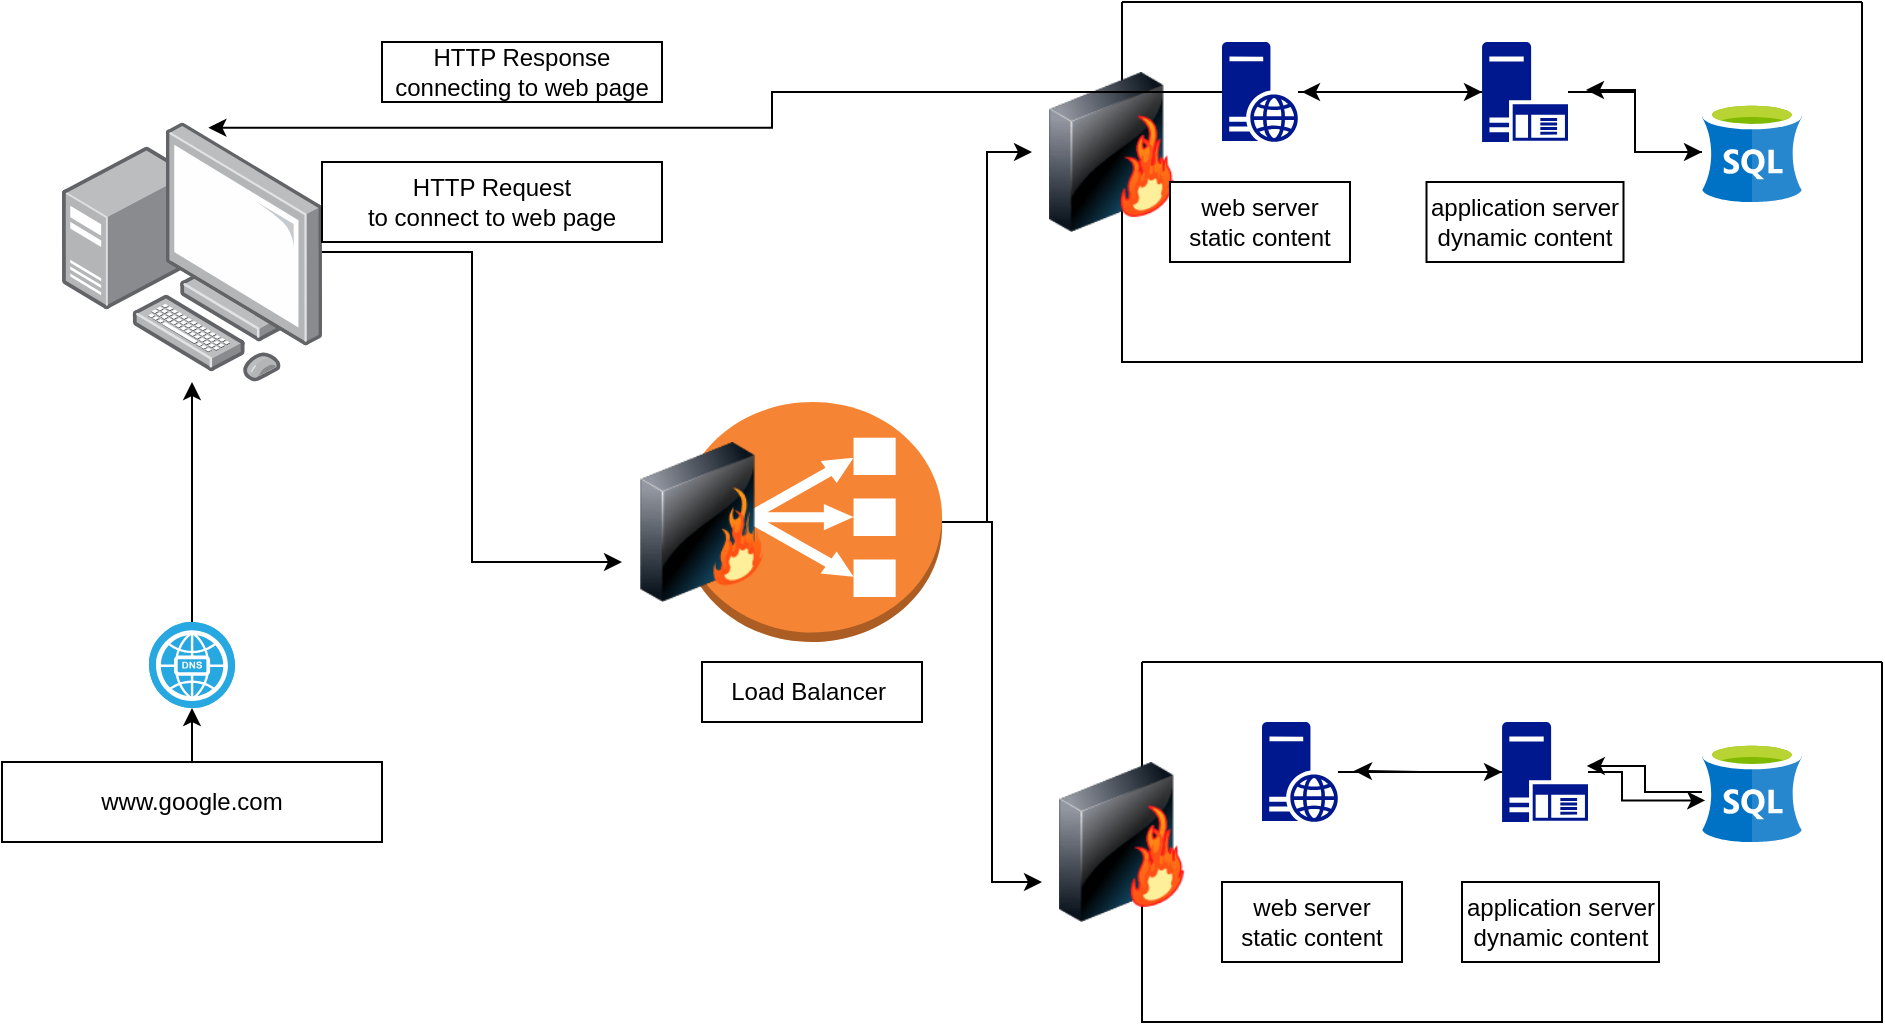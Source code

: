 <mxfile version="23.0.2" type="github">
  <diagram name="Page-1" id="saoyoijAeDd4yDNDcfQc">
    <mxGraphModel dx="1644" dy="454" grid="1" gridSize="10" guides="1" tooltips="1" connect="1" arrows="1" fold="1" page="1" pageScale="1" pageWidth="850" pageHeight="1100" math="0" shadow="0">
      <root>
        <mxCell id="0" />
        <mxCell id="1" parent="0" />
        <mxCell id="Yz-v0TC8eiI26obfN1uH-1" value="" style="swimlane;startSize=0;" vertex="1" parent="1">
          <mxGeometry x="400" y="370" width="370" height="180" as="geometry" />
        </mxCell>
        <mxCell id="Yz-v0TC8eiI26obfN1uH-39" value="" style="edgeStyle=orthogonalEdgeStyle;rounded=0;orthogonalLoop=1;jettySize=auto;html=1;" edge="1" parent="Yz-v0TC8eiI26obfN1uH-1" source="Yz-v0TC8eiI26obfN1uH-3" target="Yz-v0TC8eiI26obfN1uH-5">
          <mxGeometry relative="1" as="geometry" />
        </mxCell>
        <mxCell id="Yz-v0TC8eiI26obfN1uH-3" value="" style="sketch=0;aspect=fixed;pointerEvents=1;shadow=0;dashed=0;html=1;strokeColor=none;labelPosition=center;verticalLabelPosition=bottom;verticalAlign=top;align=center;fillColor=#00188D;shape=mxgraph.mscae.enterprise.web_server" vertex="1" parent="Yz-v0TC8eiI26obfN1uH-1">
          <mxGeometry x="60" y="30" width="38" height="50" as="geometry" />
        </mxCell>
        <mxCell id="Yz-v0TC8eiI26obfN1uH-5" value="" style="sketch=0;aspect=fixed;pointerEvents=1;shadow=0;dashed=0;html=1;strokeColor=none;labelPosition=center;verticalLabelPosition=bottom;verticalAlign=top;align=center;fillColor=#00188D;shape=mxgraph.mscae.enterprise.application_server" vertex="1" parent="Yz-v0TC8eiI26obfN1uH-1">
          <mxGeometry x="180" y="30" width="43" height="50" as="geometry" />
        </mxCell>
        <mxCell id="Yz-v0TC8eiI26obfN1uH-7" value="" style="image;sketch=0;aspect=fixed;html=1;points=[];align=center;fontSize=12;image=img/lib/mscae/dep/SQL_Server_Stretch_DB.svg;" vertex="1" parent="Yz-v0TC8eiI26obfN1uH-1">
          <mxGeometry x="280" y="40" width="50" height="50" as="geometry" />
        </mxCell>
        <mxCell id="Yz-v0TC8eiI26obfN1uH-18" value="web server&lt;br&gt;static content" style="rounded=0;whiteSpace=wrap;html=1;" vertex="1" parent="Yz-v0TC8eiI26obfN1uH-1">
          <mxGeometry x="40" y="110" width="90" height="40" as="geometry" />
        </mxCell>
        <mxCell id="Yz-v0TC8eiI26obfN1uH-19" value="application server&lt;br&gt;dynamic content" style="rounded=0;whiteSpace=wrap;html=1;" vertex="1" parent="Yz-v0TC8eiI26obfN1uH-1">
          <mxGeometry x="160" y="110" width="98.5" height="40" as="geometry" />
        </mxCell>
        <mxCell id="Yz-v0TC8eiI26obfN1uH-40" style="edgeStyle=orthogonalEdgeStyle;rounded=0;orthogonalLoop=1;jettySize=auto;html=1;entryX=1.211;entryY=0.488;entryDx=0;entryDy=0;entryPerimeter=0;" edge="1" parent="Yz-v0TC8eiI26obfN1uH-1" source="Yz-v0TC8eiI26obfN1uH-5" target="Yz-v0TC8eiI26obfN1uH-3">
          <mxGeometry relative="1" as="geometry" />
        </mxCell>
        <mxCell id="Yz-v0TC8eiI26obfN1uH-41" style="edgeStyle=orthogonalEdgeStyle;rounded=0;orthogonalLoop=1;jettySize=auto;html=1;entryX=0.032;entryY=0.584;entryDx=0;entryDy=0;entryPerimeter=0;" edge="1" parent="Yz-v0TC8eiI26obfN1uH-1" source="Yz-v0TC8eiI26obfN1uH-5" target="Yz-v0TC8eiI26obfN1uH-7">
          <mxGeometry relative="1" as="geometry">
            <Array as="points">
              <mxPoint x="240" y="55" />
              <mxPoint x="240" y="69" />
            </Array>
          </mxGeometry>
        </mxCell>
        <mxCell id="Yz-v0TC8eiI26obfN1uH-42" style="edgeStyle=orthogonalEdgeStyle;rounded=0;orthogonalLoop=1;jettySize=auto;html=1;entryX=0.986;entryY=0.44;entryDx=0;entryDy=0;entryPerimeter=0;" edge="1" parent="Yz-v0TC8eiI26obfN1uH-1" source="Yz-v0TC8eiI26obfN1uH-7" target="Yz-v0TC8eiI26obfN1uH-5">
          <mxGeometry relative="1" as="geometry" />
        </mxCell>
        <mxCell id="Yz-v0TC8eiI26obfN1uH-2" value="" style="swimlane;startSize=0;" vertex="1" parent="1">
          <mxGeometry x="390" y="40" width="370" height="180" as="geometry" />
        </mxCell>
        <mxCell id="Yz-v0TC8eiI26obfN1uH-4" value="" style="sketch=0;aspect=fixed;pointerEvents=1;shadow=0;dashed=0;html=1;strokeColor=none;labelPosition=center;verticalLabelPosition=bottom;verticalAlign=top;align=center;fillColor=#00188D;shape=mxgraph.mscae.enterprise.web_server" vertex="1" parent="Yz-v0TC8eiI26obfN1uH-2">
          <mxGeometry x="50" y="20" width="38" height="50" as="geometry" />
        </mxCell>
        <mxCell id="Yz-v0TC8eiI26obfN1uH-36" style="edgeStyle=orthogonalEdgeStyle;rounded=0;orthogonalLoop=1;jettySize=auto;html=1;" edge="1" parent="Yz-v0TC8eiI26obfN1uH-2" source="Yz-v0TC8eiI26obfN1uH-6">
          <mxGeometry relative="1" as="geometry">
            <mxPoint x="90" y="45" as="targetPoint" />
          </mxGeometry>
        </mxCell>
        <mxCell id="Yz-v0TC8eiI26obfN1uH-37" style="edgeStyle=orthogonalEdgeStyle;rounded=0;orthogonalLoop=1;jettySize=auto;html=1;" edge="1" parent="Yz-v0TC8eiI26obfN1uH-2" source="Yz-v0TC8eiI26obfN1uH-6" target="Yz-v0TC8eiI26obfN1uH-8">
          <mxGeometry relative="1" as="geometry" />
        </mxCell>
        <mxCell id="Yz-v0TC8eiI26obfN1uH-6" value="" style="sketch=0;aspect=fixed;pointerEvents=1;shadow=0;dashed=0;html=1;strokeColor=none;labelPosition=center;verticalLabelPosition=bottom;verticalAlign=top;align=center;fillColor=#00188D;shape=mxgraph.mscae.enterprise.application_server" vertex="1" parent="Yz-v0TC8eiI26obfN1uH-2">
          <mxGeometry x="180" y="20" width="43" height="50" as="geometry" />
        </mxCell>
        <mxCell id="Yz-v0TC8eiI26obfN1uH-8" value="" style="image;sketch=0;aspect=fixed;html=1;points=[];align=center;fontSize=12;image=img/lib/mscae/dep/SQL_Server_Stretch_DB.svg;" vertex="1" parent="Yz-v0TC8eiI26obfN1uH-2">
          <mxGeometry x="290" y="50" width="50" height="50" as="geometry" />
        </mxCell>
        <mxCell id="Yz-v0TC8eiI26obfN1uH-10" value="" style="image;html=1;image=img/lib/clip_art/networking/Firewall-page1_128x128.png" vertex="1" parent="Yz-v0TC8eiI26obfN1uH-2">
          <mxGeometry x="-45" y="35" width="80" height="80" as="geometry" />
        </mxCell>
        <mxCell id="Yz-v0TC8eiI26obfN1uH-13" value="web server&lt;br&gt;static content" style="rounded=0;whiteSpace=wrap;html=1;" vertex="1" parent="Yz-v0TC8eiI26obfN1uH-2">
          <mxGeometry x="24" y="90" width="90" height="40" as="geometry" />
        </mxCell>
        <mxCell id="Yz-v0TC8eiI26obfN1uH-17" value="application server&lt;br&gt;dynamic content" style="rounded=0;whiteSpace=wrap;html=1;" vertex="1" parent="Yz-v0TC8eiI26obfN1uH-2">
          <mxGeometry x="152.25" y="90" width="98.5" height="40" as="geometry" />
        </mxCell>
        <mxCell id="Yz-v0TC8eiI26obfN1uH-35" style="edgeStyle=orthogonalEdgeStyle;rounded=0;orthogonalLoop=1;jettySize=auto;html=1;entryX=0;entryY=0.5;entryDx=0;entryDy=0;entryPerimeter=0;" edge="1" parent="Yz-v0TC8eiI26obfN1uH-2" source="Yz-v0TC8eiI26obfN1uH-4" target="Yz-v0TC8eiI26obfN1uH-6">
          <mxGeometry relative="1" as="geometry" />
        </mxCell>
        <mxCell id="Yz-v0TC8eiI26obfN1uH-38" style="edgeStyle=orthogonalEdgeStyle;rounded=0;orthogonalLoop=1;jettySize=auto;html=1;entryX=1.209;entryY=0.48;entryDx=0;entryDy=0;entryPerimeter=0;" edge="1" parent="Yz-v0TC8eiI26obfN1uH-2" source="Yz-v0TC8eiI26obfN1uH-8" target="Yz-v0TC8eiI26obfN1uH-6">
          <mxGeometry relative="1" as="geometry" />
        </mxCell>
        <mxCell id="Yz-v0TC8eiI26obfN1uH-11" value="" style="image;html=1;image=img/lib/clip_art/networking/Firewall-page1_128x128.png" vertex="1" parent="1">
          <mxGeometry x="350" y="420" width="80" height="80" as="geometry" />
        </mxCell>
        <mxCell id="Yz-v0TC8eiI26obfN1uH-43" style="edgeStyle=orthogonalEdgeStyle;rounded=0;orthogonalLoop=1;jettySize=auto;html=1;entryX=0;entryY=0.5;entryDx=0;entryDy=0;" edge="1" parent="1" source="Yz-v0TC8eiI26obfN1uH-20" target="Yz-v0TC8eiI26obfN1uH-10">
          <mxGeometry relative="1" as="geometry" />
        </mxCell>
        <mxCell id="Yz-v0TC8eiI26obfN1uH-44" style="edgeStyle=orthogonalEdgeStyle;rounded=0;orthogonalLoop=1;jettySize=auto;html=1;entryX=0;entryY=0.75;entryDx=0;entryDy=0;" edge="1" parent="1" source="Yz-v0TC8eiI26obfN1uH-20" target="Yz-v0TC8eiI26obfN1uH-11">
          <mxGeometry relative="1" as="geometry" />
        </mxCell>
        <mxCell id="Yz-v0TC8eiI26obfN1uH-20" value="" style="outlineConnect=0;dashed=0;verticalLabelPosition=bottom;verticalAlign=top;align=center;html=1;shape=mxgraph.aws3.classic_load_balancer;fillColor=#F58534;gradientColor=none;" vertex="1" parent="1">
          <mxGeometry x="170" y="240" width="130" height="120" as="geometry" />
        </mxCell>
        <mxCell id="Yz-v0TC8eiI26obfN1uH-33" style="edgeStyle=orthogonalEdgeStyle;rounded=0;orthogonalLoop=1;jettySize=auto;html=1;entryX=0;entryY=0.75;entryDx=0;entryDy=0;" edge="1" parent="1" source="Yz-v0TC8eiI26obfN1uH-21" target="Yz-v0TC8eiI26obfN1uH-32">
          <mxGeometry relative="1" as="geometry" />
        </mxCell>
        <mxCell id="Yz-v0TC8eiI26obfN1uH-21" value="" style="image;points=[];aspect=fixed;html=1;align=center;shadow=0;dashed=0;image=img/lib/allied_telesis/computer_and_terminals/Personal_Computer_with_Server.svg;" vertex="1" parent="1">
          <mxGeometry x="-140" y="100" width="130" height="130" as="geometry" />
        </mxCell>
        <mxCell id="Yz-v0TC8eiI26obfN1uH-30" style="edgeStyle=orthogonalEdgeStyle;rounded=0;orthogonalLoop=1;jettySize=auto;html=1;" edge="1" parent="1" source="Yz-v0TC8eiI26obfN1uH-22" target="Yz-v0TC8eiI26obfN1uH-21">
          <mxGeometry relative="1" as="geometry" />
        </mxCell>
        <mxCell id="Yz-v0TC8eiI26obfN1uH-22" value="" style="fillColor=#28A8E0;verticalLabelPosition=bottom;sketch=0;html=1;strokeColor=#ffffff;verticalAlign=top;align=center;points=[[0.145,0.145,0],[0.5,0,0],[0.855,0.145,0],[1,0.5,0],[0.855,0.855,0],[0.5,1,0],[0.145,0.855,0],[0,0.5,0]];pointerEvents=1;shape=mxgraph.cisco_safe.compositeIcon;bgIcon=ellipse;resIcon=mxgraph.cisco_safe.capability.dns;" vertex="1" parent="1">
          <mxGeometry x="-96.5" y="350" width="43" height="43" as="geometry" />
        </mxCell>
        <mxCell id="Yz-v0TC8eiI26obfN1uH-23" value="www.google.com" style="rounded=0;whiteSpace=wrap;html=1;" vertex="1" parent="1">
          <mxGeometry x="-170" y="420" width="190" height="40" as="geometry" />
        </mxCell>
        <mxCell id="Yz-v0TC8eiI26obfN1uH-25" value="HTTP Request&lt;br&gt;to connect to web page" style="rounded=0;whiteSpace=wrap;html=1;" vertex="1" parent="1">
          <mxGeometry x="-10" y="120" width="170" height="40" as="geometry" />
        </mxCell>
        <mxCell id="Yz-v0TC8eiI26obfN1uH-26" style="edgeStyle=orthogonalEdgeStyle;rounded=0;orthogonalLoop=1;jettySize=auto;html=1;" edge="1" parent="1" source="Yz-v0TC8eiI26obfN1uH-23">
          <mxGeometry relative="1" as="geometry">
            <mxPoint x="-75" y="393" as="targetPoint" />
          </mxGeometry>
        </mxCell>
        <mxCell id="Yz-v0TC8eiI26obfN1uH-31" value="Load Balancer&amp;nbsp;" style="rounded=0;whiteSpace=wrap;html=1;" vertex="1" parent="1">
          <mxGeometry x="180" y="370" width="110" height="30" as="geometry" />
        </mxCell>
        <mxCell id="Yz-v0TC8eiI26obfN1uH-32" value="" style="image;html=1;image=img/lib/clip_art/networking/Firewall_128x128.png" vertex="1" parent="1">
          <mxGeometry x="140" y="260" width="80" height="80" as="geometry" />
        </mxCell>
        <mxCell id="Yz-v0TC8eiI26obfN1uH-45" style="edgeStyle=orthogonalEdgeStyle;rounded=0;orthogonalLoop=1;jettySize=auto;html=1;entryX=0.563;entryY=0.022;entryDx=0;entryDy=0;entryPerimeter=0;" edge="1" parent="1" source="Yz-v0TC8eiI26obfN1uH-4" target="Yz-v0TC8eiI26obfN1uH-21">
          <mxGeometry relative="1" as="geometry" />
        </mxCell>
        <mxCell id="Yz-v0TC8eiI26obfN1uH-46" value="HTTP Response&lt;br&gt;connecting to web page" style="rounded=0;whiteSpace=wrap;html=1;" vertex="1" parent="1">
          <mxGeometry x="20" y="60" width="140" height="30" as="geometry" />
        </mxCell>
      </root>
    </mxGraphModel>
  </diagram>
</mxfile>
